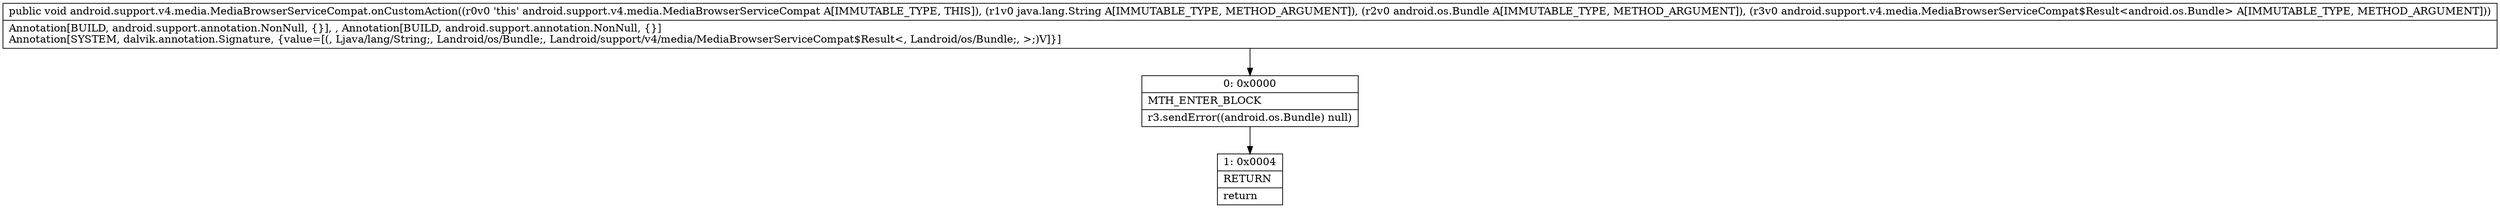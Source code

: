digraph "CFG forandroid.support.v4.media.MediaBrowserServiceCompat.onCustomAction(Ljava\/lang\/String;Landroid\/os\/Bundle;Landroid\/support\/v4\/media\/MediaBrowserServiceCompat$Result;)V" {
Node_0 [shape=record,label="{0\:\ 0x0000|MTH_ENTER_BLOCK\l|r3.sendError((android.os.Bundle) null)\l}"];
Node_1 [shape=record,label="{1\:\ 0x0004|RETURN\l|return\l}"];
MethodNode[shape=record,label="{public void android.support.v4.media.MediaBrowserServiceCompat.onCustomAction((r0v0 'this' android.support.v4.media.MediaBrowserServiceCompat A[IMMUTABLE_TYPE, THIS]), (r1v0 java.lang.String A[IMMUTABLE_TYPE, METHOD_ARGUMENT]), (r2v0 android.os.Bundle A[IMMUTABLE_TYPE, METHOD_ARGUMENT]), (r3v0 android.support.v4.media.MediaBrowserServiceCompat$Result\<android.os.Bundle\> A[IMMUTABLE_TYPE, METHOD_ARGUMENT]))  | Annotation[BUILD, android.support.annotation.NonNull, \{\}], , Annotation[BUILD, android.support.annotation.NonNull, \{\}]\lAnnotation[SYSTEM, dalvik.annotation.Signature, \{value=[(, Ljava\/lang\/String;, Landroid\/os\/Bundle;, Landroid\/support\/v4\/media\/MediaBrowserServiceCompat$Result\<, Landroid\/os\/Bundle;, \>;)V]\}]\l}"];
MethodNode -> Node_0;
Node_0 -> Node_1;
}

